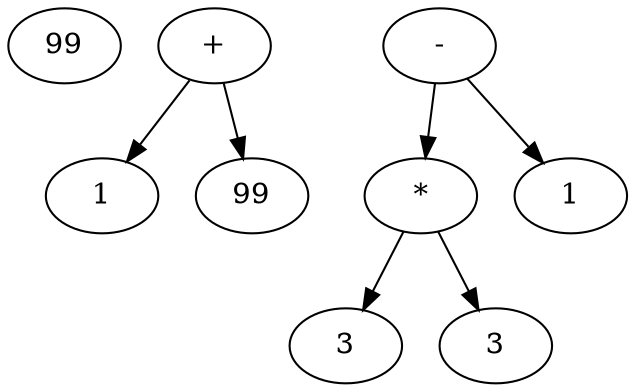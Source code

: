 digraph {
    subgraph one {
        one_99 [label="99"]
    }
    subgraph two {
        two_plus [label="+"]
        two_1 [label="1"]
        two_99 [label="99"]
        two_plus -> two_1
        two_plus -> two_99
    }
    subgraph three {
        three_minus [label="-"]
        three_times [label="*"]
        three_one [label="1"]
        three_3_1 [label="3"]
        three_3_2 [label="3"]
        three_minus -> three_times
        three_minus -> three_one
        three_times -> three_3_1
        three_times -> three_3_2
    }
}
